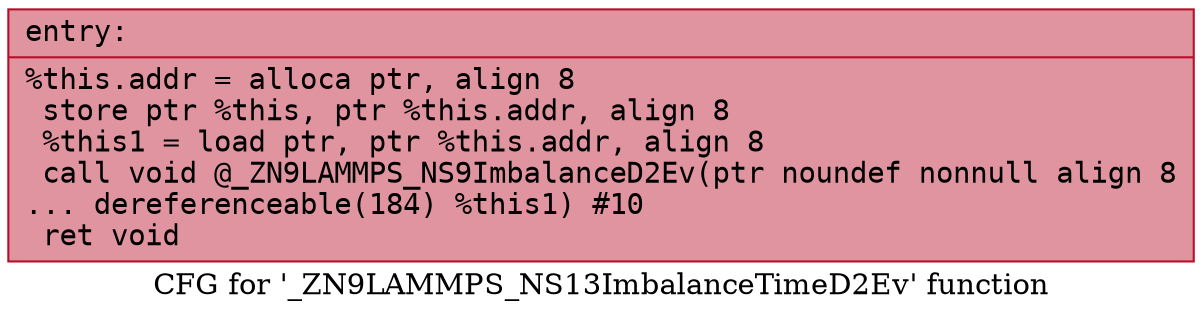 digraph "CFG for '_ZN9LAMMPS_NS13ImbalanceTimeD2Ev' function" {
	label="CFG for '_ZN9LAMMPS_NS13ImbalanceTimeD2Ev' function";

	Node0x560443377f90 [shape=record,color="#b70d28ff", style=filled, fillcolor="#b70d2870" fontname="Courier",label="{entry:\l|  %this.addr = alloca ptr, align 8\l  store ptr %this, ptr %this.addr, align 8\l  %this1 = load ptr, ptr %this.addr, align 8\l  call void @_ZN9LAMMPS_NS9ImbalanceD2Ev(ptr noundef nonnull align 8\l... dereferenceable(184) %this1) #10\l  ret void\l}"];
}
